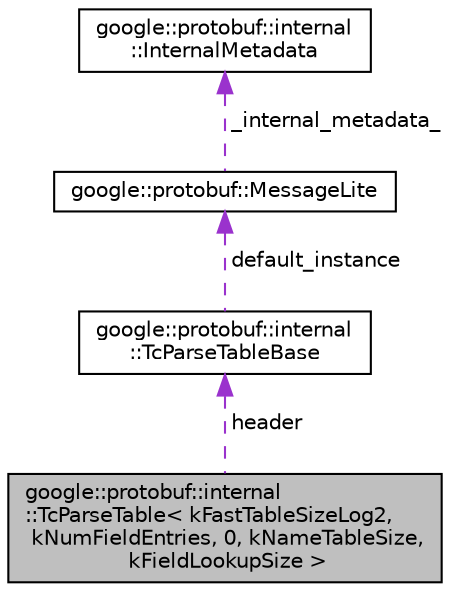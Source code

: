 digraph "google::protobuf::internal::TcParseTable&lt; kFastTableSizeLog2, kNumFieldEntries, 0, kNameTableSize, kFieldLookupSize &gt;"
{
 // LATEX_PDF_SIZE
  edge [fontname="Helvetica",fontsize="10",labelfontname="Helvetica",labelfontsize="10"];
  node [fontname="Helvetica",fontsize="10",shape=record];
  Node1 [label="google::protobuf::internal\l::TcParseTable\< kFastTableSizeLog2,\l kNumFieldEntries, 0, kNameTableSize,\l kFieldLookupSize \>",height=0.2,width=0.4,color="black", fillcolor="grey75", style="filled", fontcolor="black",tooltip=" "];
  Node2 -> Node1 [dir="back",color="darkorchid3",fontsize="10",style="dashed",label=" header" ,fontname="Helvetica"];
  Node2 [label="google::protobuf::internal\l::TcParseTableBase",height=0.2,width=0.4,color="black", fillcolor="white", style="filled",URL="$structgoogle_1_1protobuf_1_1internal_1_1TcParseTableBase.html",tooltip=" "];
  Node3 -> Node2 [dir="back",color="darkorchid3",fontsize="10",style="dashed",label=" default_instance" ,fontname="Helvetica"];
  Node3 [label="google::protobuf::MessageLite",height=0.2,width=0.4,color="black", fillcolor="white", style="filled",URL="$classgoogle_1_1protobuf_1_1MessageLite.html",tooltip=" "];
  Node4 -> Node3 [dir="back",color="darkorchid3",fontsize="10",style="dashed",label=" _internal_metadata_" ,fontname="Helvetica"];
  Node4 [label="google::protobuf::internal\l::InternalMetadata",height=0.2,width=0.4,color="black", fillcolor="white", style="filled",URL="$classgoogle_1_1protobuf_1_1internal_1_1InternalMetadata.html",tooltip=" "];
}
